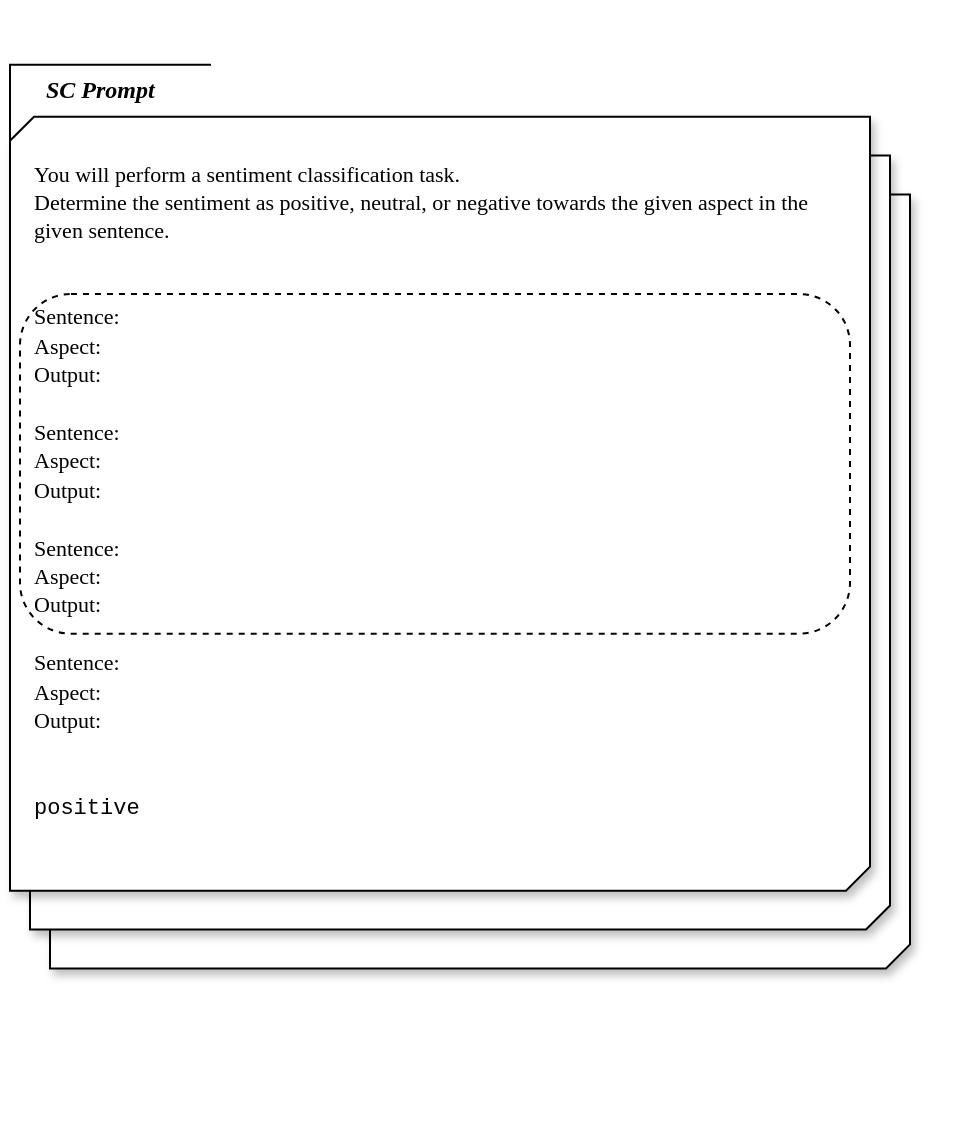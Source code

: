 <mxfile version="27.1.5">
  <diagram name="Page-1" id="BpoiO_IWaSVoEk8yvjKc">
    <mxGraphModel dx="849" dy="548" grid="1" gridSize="10" guides="1" tooltips="1" connect="1" arrows="1" fold="1" page="1" pageScale="1" pageWidth="827" pageHeight="1169" math="0" shadow="0">
      <root>
        <mxCell id="0" />
        <mxCell id="1" parent="0" />
        <mxCell id="X89fYZ-ELECHrKvlwhN6-9" value="" style="group" vertex="1" connectable="0" parent="1">
          <mxGeometry x="80" y="88" width="480" height="562" as="geometry" />
        </mxCell>
        <mxCell id="X89fYZ-ELECHrKvlwhN6-10" value="" style="verticalLabelPosition=bottom;verticalAlign=top;html=1;shape=mxgraph.basic.diag_snip_rect;dx=6;whiteSpace=wrap;shadow=1;" vertex="1" parent="X89fYZ-ELECHrKvlwhN6-9">
          <mxGeometry x="20" y="97.232" width="430" height="386.983" as="geometry" />
        </mxCell>
        <mxCell id="X89fYZ-ELECHrKvlwhN6-11" value="" style="verticalLabelPosition=bottom;verticalAlign=top;html=1;shape=mxgraph.basic.diag_snip_rect;dx=6;whiteSpace=wrap;shadow=1;" vertex="1" parent="X89fYZ-ELECHrKvlwhN6-9">
          <mxGeometry x="10" y="77.785" width="430" height="386.983" as="geometry" />
        </mxCell>
        <mxCell id="X89fYZ-ELECHrKvlwhN6-12" value="" style="verticalLabelPosition=bottom;verticalAlign=top;html=1;shape=mxgraph.basic.diag_snip_rect;dx=6;whiteSpace=wrap;shadow=1;" vertex="1" parent="X89fYZ-ELECHrKvlwhN6-9">
          <mxGeometry y="58.339" width="430" height="386.983" as="geometry" />
        </mxCell>
        <mxCell id="X89fYZ-ELECHrKvlwhN6-13" value="" style="shape=partialRectangle;whiteSpace=wrap;html=1;bottom=0;right=0;fillColor=none;" vertex="1" parent="X89fYZ-ELECHrKvlwhN6-9">
          <mxGeometry y="32.423" width="100" height="77.785" as="geometry" />
        </mxCell>
        <mxCell id="X89fYZ-ELECHrKvlwhN6-15" value="&lt;p style=&quot;&quot;&gt;&lt;br&gt;&lt;/p&gt;&lt;div style=&quot;&quot;&gt;&lt;span style=&quot;background-color: transparent;&quot;&gt;&lt;font face=&quot;Times New Roman&quot; style=&quot;font-size: 11px; color: light-dark(rgb(0, 0, 0), rgb(255, 255, 255));&quot;&gt;You will perform a sentiment classification task.&amp;nbsp;&lt;/font&gt;&lt;/span&gt;&lt;/div&gt;&lt;div style=&quot;&quot;&gt;&lt;font face=&quot;Times New Roman&quot;&gt;&lt;span style=&quot;font-size: 11px;&quot;&gt;Determine the sentiment as positive, neutral, or negative towards the given aspect in the&amp;nbsp;&lt;/span&gt;&lt;/font&gt;&lt;/div&gt;&lt;div style=&quot;&quot;&gt;&lt;font face=&quot;Times New Roman&quot;&gt;&lt;span style=&quot;font-size: 11px;&quot;&gt;given sentence.&lt;/span&gt;&lt;/font&gt;&lt;/div&gt;&lt;div style=&quot;&quot;&gt;&lt;font face=&quot;Times New Roman&quot;&gt;&lt;span style=&quot;font-size: 11px;&quot;&gt;&lt;br&gt;&lt;/span&gt;&lt;/font&gt;&lt;/div&gt;&lt;div style=&quot;&quot;&gt;&lt;font face=&quot;Times New Roman&quot;&gt;&lt;span style=&quot;font-size: 11px;&quot;&gt;&lt;br&gt;&lt;/span&gt;&lt;/font&gt;&lt;/div&gt;&lt;div style=&quot;&quot;&gt;&lt;font face=&quot;Times New Roman&quot;&gt;&lt;span style=&quot;font-size: 11px;&quot;&gt;Sentence:&amp;nbsp;&lt;/span&gt;&lt;/font&gt;&lt;/div&gt;&lt;div style=&quot;&quot;&gt;&lt;font face=&quot;Times New Roman&quot;&gt;&lt;span style=&quot;font-size: 11px;&quot;&gt;Aspect:&lt;/span&gt;&lt;/font&gt;&lt;/div&gt;&lt;div style=&quot;&quot;&gt;&lt;font face=&quot;Times New Roman&quot;&gt;&lt;span style=&quot;font-size: 11px;&quot;&gt;Output:&lt;/span&gt;&lt;/font&gt;&lt;/div&gt;&lt;div style=&quot;&quot;&gt;&lt;font face=&quot;Times New Roman&quot;&gt;&lt;span style=&quot;font-size: 11px;&quot;&gt;&lt;br&gt;&lt;/span&gt;&lt;/font&gt;&lt;/div&gt;&lt;div style=&quot;&quot;&gt;&lt;div&gt;&lt;font face=&quot;Times New Roman&quot;&gt;&lt;span style=&quot;font-size: 11px;&quot;&gt;Sentence:&amp;nbsp;&lt;/span&gt;&lt;/font&gt;&lt;/div&gt;&lt;div&gt;&lt;font face=&quot;Times New Roman&quot;&gt;&lt;span style=&quot;font-size: 11px;&quot;&gt;Aspect:&lt;/span&gt;&lt;/font&gt;&lt;/div&gt;&lt;div&gt;&lt;font face=&quot;Times New Roman&quot;&gt;&lt;span style=&quot;font-size: 11px;&quot;&gt;Output:&lt;/span&gt;&lt;/font&gt;&lt;/div&gt;&lt;div&gt;&lt;font face=&quot;Times New Roman&quot;&gt;&lt;span style=&quot;font-size: 11px;&quot;&gt;&lt;br&gt;&lt;/span&gt;&lt;/font&gt;&lt;/div&gt;&lt;div&gt;&lt;div&gt;&lt;font face=&quot;Times New Roman&quot;&gt;&lt;span style=&quot;font-size: 11px;&quot;&gt;Sentence:&amp;nbsp;&lt;/span&gt;&lt;/font&gt;&lt;/div&gt;&lt;div&gt;&lt;font face=&quot;Times New Roman&quot;&gt;&lt;span style=&quot;font-size: 11px;&quot;&gt;Aspect:&lt;/span&gt;&lt;/font&gt;&lt;/div&gt;&lt;/div&gt;&lt;div&gt;&lt;font face=&quot;Times New Roman&quot;&gt;&lt;span style=&quot;font-size: 11px;&quot;&gt;Output:&lt;/span&gt;&lt;/font&gt;&lt;/div&gt;&lt;div&gt;&lt;font face=&quot;Times New Roman&quot;&gt;&lt;span style=&quot;font-size: 11px;&quot;&gt;&lt;br&gt;&lt;/span&gt;&lt;/font&gt;&lt;/div&gt;&lt;div&gt;&lt;div&gt;&lt;font face=&quot;Times New Roman&quot;&gt;&lt;span style=&quot;font-size: 11px;&quot;&gt;Sentence:&amp;nbsp;&lt;/span&gt;&lt;/font&gt;&lt;/div&gt;&lt;div&gt;&lt;font face=&quot;Times New Roman&quot;&gt;&lt;span style=&quot;font-size: 11px;&quot;&gt;Aspect:&lt;/span&gt;&lt;/font&gt;&lt;/div&gt;&lt;/div&gt;&lt;/div&gt;&lt;div style=&quot;&quot;&gt;&lt;font face=&quot;Times New Roman&quot;&gt;&lt;span style=&quot;font-size: 11px;&quot;&gt;Output:&lt;/span&gt;&lt;/font&gt;&lt;/div&gt;&lt;div style=&quot;&quot;&gt;&lt;font face=&quot;Times New Roman&quot;&gt;&lt;span style=&quot;font-size: 11px;&quot;&gt;&lt;br&gt;&lt;/span&gt;&lt;/font&gt;&lt;/div&gt;&lt;div&gt;&lt;br&gt;&lt;/div&gt;&lt;div&gt;&lt;font style=&quot;color: light-dark(rgb(0, 0, 0), rgb(255, 255, 255));&quot; face=&quot;Courier New&quot;&gt;&lt;font style=&quot;font-size: 11px;&quot;&gt;positive&lt;/font&gt;&lt;br&gt;&lt;/font&gt;&lt;div&gt;&lt;br&gt;&lt;/div&gt;&lt;/div&gt;" style="text;html=1;align=left;verticalAlign=middle;resizable=0;points=[];autosize=1;strokeColor=none;fillColor=none;shadow=1;" vertex="1" parent="X89fYZ-ELECHrKvlwhN6-9">
          <mxGeometry x="10" y="32.951" width="410" height="400" as="geometry" />
        </mxCell>
        <mxCell id="X89fYZ-ELECHrKvlwhN6-14" value="&lt;b&gt;&lt;i&gt;&lt;font face=&quot;Times New Roman&quot;&gt;SC Prompt&lt;/font&gt;&lt;/i&gt;&lt;/b&gt;" style="text;strokeColor=none;align=left;fillColor=none;html=1;verticalAlign=middle;whiteSpace=wrap;rounded=0;" vertex="1" parent="X89fYZ-ELECHrKvlwhN6-9">
          <mxGeometry x="16" y="28.078" width="99" height="34.585" as="geometry" />
        </mxCell>
        <mxCell id="X89fYZ-ELECHrKvlwhN6-16" value="" style="rounded=1;whiteSpace=wrap;html=1;dashed=1;fillColor=none;" vertex="1" parent="X89fYZ-ELECHrKvlwhN6-9">
          <mxGeometry x="5" y="147.04" width="415" height="169.82" as="geometry" />
        </mxCell>
      </root>
    </mxGraphModel>
  </diagram>
</mxfile>
